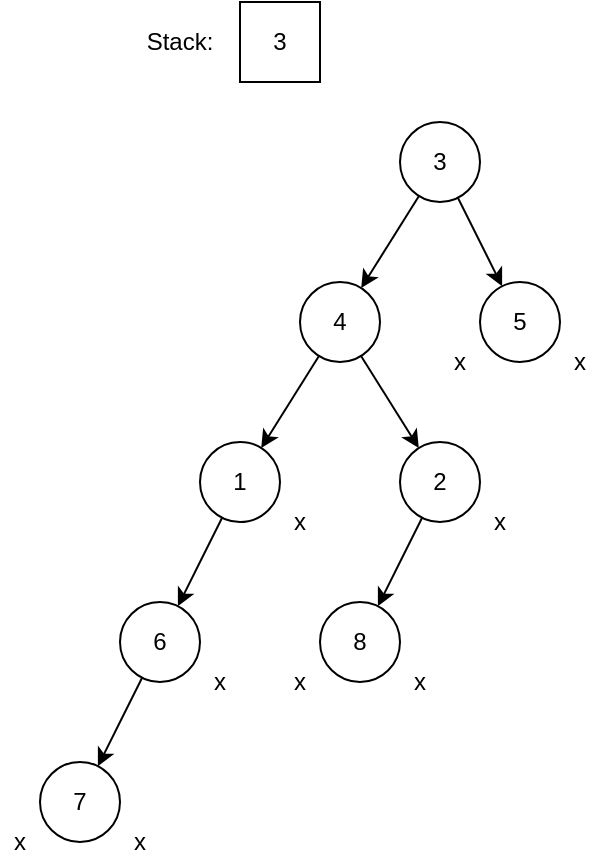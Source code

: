 <mxfile version="26.0.15">
  <diagram name="Page-1" id="qlczD6EUNmXpj9JQ8Eu0">
    <mxGraphModel dx="796" dy="701" grid="1" gridSize="10" guides="1" tooltips="1" connect="1" arrows="1" fold="1" page="1" pageScale="1" pageWidth="850" pageHeight="1100" math="0" shadow="0">
      <root>
        <mxCell id="0" />
        <mxCell id="1" parent="0" />
        <mxCell id="RLUdLW4P4iy8QGaYEjk--1" value="3" style="ellipse;whiteSpace=wrap;html=1;aspect=fixed;fillColor=none;" parent="1" vertex="1">
          <mxGeometry x="220" y="80" width="40" height="40" as="geometry" />
        </mxCell>
        <mxCell id="RLUdLW4P4iy8QGaYEjk--5" style="rounded=0;orthogonalLoop=1;jettySize=auto;html=1;" parent="1" source="RLUdLW4P4iy8QGaYEjk--2" target="RLUdLW4P4iy8QGaYEjk--4" edge="1">
          <mxGeometry relative="1" as="geometry" />
        </mxCell>
        <mxCell id="RLUdLW4P4iy8QGaYEjk--2" value="4" style="ellipse;whiteSpace=wrap;html=1;aspect=fixed;fillColor=none;" parent="1" vertex="1">
          <mxGeometry x="170" y="160" width="40" height="40" as="geometry" />
        </mxCell>
        <mxCell id="RLUdLW4P4iy8QGaYEjk--3" value="" style="endArrow=classic;html=1;rounded=0;" parent="1" source="RLUdLW4P4iy8QGaYEjk--1" target="RLUdLW4P4iy8QGaYEjk--2" edge="1">
          <mxGeometry width="50" height="50" relative="1" as="geometry">
            <mxPoint x="370" y="380" as="sourcePoint" />
            <mxPoint x="420" y="330" as="targetPoint" />
          </mxGeometry>
        </mxCell>
        <mxCell id="RLUdLW4P4iy8QGaYEjk--4" value="1" style="ellipse;whiteSpace=wrap;html=1;aspect=fixed;fillColor=none;" parent="1" vertex="1">
          <mxGeometry x="120" y="240" width="40" height="40" as="geometry" />
        </mxCell>
        <mxCell id="RLUdLW4P4iy8QGaYEjk--6" value="x" style="text;html=1;align=center;verticalAlign=middle;whiteSpace=wrap;rounded=0;" parent="1" vertex="1">
          <mxGeometry x="80" y="430" width="20" height="20" as="geometry" />
        </mxCell>
        <mxCell id="RLUdLW4P4iy8QGaYEjk--23" value="" style="shape=table;startSize=0;container=1;collapsible=0;childLayout=tableLayout;fillColor=none;" parent="1" vertex="1">
          <mxGeometry x="140" y="20" width="40" height="40" as="geometry" />
        </mxCell>
        <mxCell id="RLUdLW4P4iy8QGaYEjk--24" value="" style="shape=tableRow;horizontal=0;startSize=0;swimlaneHead=0;swimlaneBody=0;strokeColor=inherit;top=0;left=0;bottom=0;right=0;collapsible=0;dropTarget=0;fillColor=none;points=[[0,0.5],[1,0.5]];portConstraint=eastwest;" parent="RLUdLW4P4iy8QGaYEjk--23" vertex="1">
          <mxGeometry width="40" height="40" as="geometry" />
        </mxCell>
        <mxCell id="RLUdLW4P4iy8QGaYEjk--25" value="3" style="shape=partialRectangle;html=1;whiteSpace=wrap;connectable=0;strokeColor=inherit;overflow=hidden;fillColor=none;top=0;left=0;bottom=0;right=0;pointerEvents=1;" parent="RLUdLW4P4iy8QGaYEjk--24" vertex="1">
          <mxGeometry width="40" height="40" as="geometry">
            <mxRectangle width="40" height="40" as="alternateBounds" />
          </mxGeometry>
        </mxCell>
        <mxCell id="RLUdLW4P4iy8QGaYEjk--28" value="Stack:" style="text;html=1;align=center;verticalAlign=middle;whiteSpace=wrap;rounded=0;" parent="1" vertex="1">
          <mxGeometry x="80" y="20" width="60" height="40" as="geometry" />
        </mxCell>
        <mxCell id="PlO6zevUgFV6yEjf3u2L-3" value="6" style="ellipse;whiteSpace=wrap;html=1;aspect=fixed;fillColor=none;" parent="1" vertex="1">
          <mxGeometry x="80" y="320" width="40" height="40" as="geometry" />
        </mxCell>
        <mxCell id="PlO6zevUgFV6yEjf3u2L-4" style="rounded=0;orthogonalLoop=1;jettySize=auto;html=1;" parent="1" source="RLUdLW4P4iy8QGaYEjk--4" target="PlO6zevUgFV6yEjf3u2L-3" edge="1">
          <mxGeometry relative="1" as="geometry">
            <mxPoint x="180" y="320" as="sourcePoint" />
            <mxPoint x="151" y="253" as="targetPoint" />
          </mxGeometry>
        </mxCell>
        <mxCell id="PlO6zevUgFV6yEjf3u2L-5" value="7" style="ellipse;whiteSpace=wrap;html=1;aspect=fixed;fillColor=none;" parent="1" vertex="1">
          <mxGeometry x="40" y="400" width="40" height="40" as="geometry" />
        </mxCell>
        <mxCell id="PlO6zevUgFV6yEjf3u2L-6" style="rounded=0;orthogonalLoop=1;jettySize=auto;html=1;" parent="1" source="PlO6zevUgFV6yEjf3u2L-3" target="PlO6zevUgFV6yEjf3u2L-5" edge="1">
          <mxGeometry relative="1" as="geometry">
            <mxPoint x="181" y="208" as="sourcePoint" />
            <mxPoint x="159" y="252" as="targetPoint" />
          </mxGeometry>
        </mxCell>
        <mxCell id="PlO6zevUgFV6yEjf3u2L-7" value="x" style="text;html=1;align=center;verticalAlign=middle;whiteSpace=wrap;rounded=0;" parent="1" vertex="1">
          <mxGeometry x="20" y="430" width="20" height="20" as="geometry" />
        </mxCell>
        <mxCell id="ijGYA2BJY1HbQ0MWFugy-1" value="x" style="text;html=1;align=center;verticalAlign=middle;whiteSpace=wrap;rounded=0;" parent="1" vertex="1">
          <mxGeometry x="120" y="350" width="20" height="20" as="geometry" />
        </mxCell>
        <mxCell id="ijGYA2BJY1HbQ0MWFugy-2" value="x" style="text;html=1;align=center;verticalAlign=middle;whiteSpace=wrap;rounded=0;" parent="1" vertex="1">
          <mxGeometry x="160" y="270" width="20" height="20" as="geometry" />
        </mxCell>
        <mxCell id="3vKt36ouPXfE1y_S7xF7-2" value="2" style="ellipse;whiteSpace=wrap;html=1;aspect=fixed;fillColor=none;" parent="1" vertex="1">
          <mxGeometry x="220" y="240" width="40" height="40" as="geometry" />
        </mxCell>
        <mxCell id="3vKt36ouPXfE1y_S7xF7-3" value="" style="endArrow=classic;html=1;rounded=0;" parent="1" source="RLUdLW4P4iy8QGaYEjk--2" target="3vKt36ouPXfE1y_S7xF7-2" edge="1">
          <mxGeometry width="50" height="50" relative="1" as="geometry">
            <mxPoint x="221" y="128" as="sourcePoint" />
            <mxPoint x="199" y="172" as="targetPoint" />
          </mxGeometry>
        </mxCell>
        <mxCell id="3vKt36ouPXfE1y_S7xF7-4" value="8" style="ellipse;whiteSpace=wrap;html=1;aspect=fixed;fillColor=none;" parent="1" vertex="1">
          <mxGeometry x="180" y="320" width="40" height="40" as="geometry" />
        </mxCell>
        <mxCell id="3vKt36ouPXfE1y_S7xF7-5" value="" style="endArrow=classic;html=1;rounded=0;" parent="1" source="3vKt36ouPXfE1y_S7xF7-2" target="3vKt36ouPXfE1y_S7xF7-4" edge="1">
          <mxGeometry width="50" height="50" relative="1" as="geometry">
            <mxPoint x="219" y="208" as="sourcePoint" />
            <mxPoint x="241" y="252" as="targetPoint" />
          </mxGeometry>
        </mxCell>
        <mxCell id="3vKt36ouPXfE1y_S7xF7-6" value="x" style="text;html=1;align=center;verticalAlign=middle;whiteSpace=wrap;rounded=0;" parent="1" vertex="1">
          <mxGeometry x="160" y="350" width="20" height="20" as="geometry" />
        </mxCell>
        <mxCell id="3vKt36ouPXfE1y_S7xF7-7" value="x" style="text;html=1;align=center;verticalAlign=middle;whiteSpace=wrap;rounded=0;" parent="1" vertex="1">
          <mxGeometry x="220" y="350" width="20" height="20" as="geometry" />
        </mxCell>
        <mxCell id="GYUp_uzQDmpmmZyhbSvk-1" value="x" style="text;html=1;align=center;verticalAlign=middle;whiteSpace=wrap;rounded=0;" parent="1" vertex="1">
          <mxGeometry x="260" y="270" width="20" height="20" as="geometry" />
        </mxCell>
        <mxCell id="GYUp_uzQDmpmmZyhbSvk-2" value="x" style="text;html=1;align=center;verticalAlign=middle;whiteSpace=wrap;rounded=0;" parent="1" vertex="1">
          <mxGeometry x="240" y="190" width="20" height="20" as="geometry" />
        </mxCell>
        <mxCell id="wLNhqSgB_P89pllgKf4u-1" value="5" style="ellipse;whiteSpace=wrap;html=1;aspect=fixed;fillColor=none;" vertex="1" parent="1">
          <mxGeometry x="260" y="160" width="40" height="40" as="geometry" />
        </mxCell>
        <mxCell id="wLNhqSgB_P89pllgKf4u-3" value="x" style="text;html=1;align=center;verticalAlign=middle;whiteSpace=wrap;rounded=0;" vertex="1" parent="1">
          <mxGeometry x="300" y="190" width="20" height="20" as="geometry" />
        </mxCell>
        <mxCell id="wLNhqSgB_P89pllgKf4u-4" value="" style="endArrow=classic;html=1;rounded=0;" edge="1" parent="1" source="RLUdLW4P4iy8QGaYEjk--1" target="wLNhqSgB_P89pllgKf4u-1">
          <mxGeometry width="50" height="50" relative="1" as="geometry">
            <mxPoint x="231" y="128" as="sourcePoint" />
            <mxPoint x="209" y="172" as="targetPoint" />
          </mxGeometry>
        </mxCell>
      </root>
    </mxGraphModel>
  </diagram>
</mxfile>
